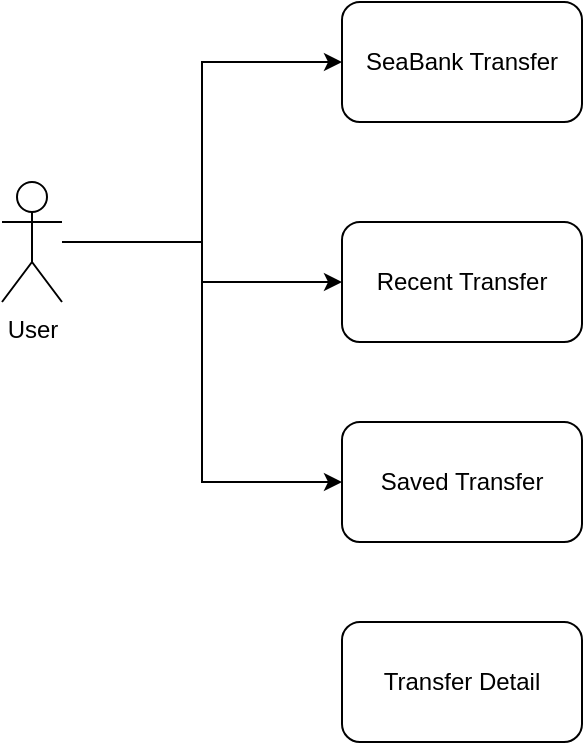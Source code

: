 <mxfile version="20.1.1" type="github">
  <diagram id="NNU2D57arVzQ4B7ft5H6" name="Page-1">
    <mxGraphModel dx="1426" dy="769" grid="1" gridSize="10" guides="1" tooltips="1" connect="1" arrows="1" fold="1" page="1" pageScale="1" pageWidth="827" pageHeight="1169" math="0" shadow="0">
      <root>
        <mxCell id="0" />
        <mxCell id="1" parent="0" />
        <mxCell id="vh9fwOP3rLoIfqc9FpIx-2" style="edgeStyle=orthogonalEdgeStyle;rounded=0;orthogonalLoop=1;jettySize=auto;html=1;entryX=0;entryY=0.5;entryDx=0;entryDy=0;" edge="1" parent="1" source="vh9fwOP3rLoIfqc9FpIx-1" target="vh9fwOP3rLoIfqc9FpIx-3">
          <mxGeometry relative="1" as="geometry">
            <mxPoint x="260" y="150" as="targetPoint" />
          </mxGeometry>
        </mxCell>
        <mxCell id="vh9fwOP3rLoIfqc9FpIx-6" style="edgeStyle=orthogonalEdgeStyle;rounded=0;orthogonalLoop=1;jettySize=auto;html=1;" edge="1" parent="1" source="vh9fwOP3rLoIfqc9FpIx-1" target="vh9fwOP3rLoIfqc9FpIx-4">
          <mxGeometry relative="1" as="geometry" />
        </mxCell>
        <mxCell id="vh9fwOP3rLoIfqc9FpIx-7" style="edgeStyle=orthogonalEdgeStyle;rounded=0;orthogonalLoop=1;jettySize=auto;html=1;entryX=0;entryY=0.5;entryDx=0;entryDy=0;" edge="1" parent="1" source="vh9fwOP3rLoIfqc9FpIx-1" target="vh9fwOP3rLoIfqc9FpIx-5">
          <mxGeometry relative="1" as="geometry" />
        </mxCell>
        <mxCell id="vh9fwOP3rLoIfqc9FpIx-1" value="User" style="shape=umlActor;verticalLabelPosition=bottom;verticalAlign=top;html=1;outlineConnect=0;" vertex="1" parent="1">
          <mxGeometry x="130" y="200" width="30" height="60" as="geometry" />
        </mxCell>
        <mxCell id="vh9fwOP3rLoIfqc9FpIx-3" value="SeaBank Transfer" style="rounded=1;whiteSpace=wrap;html=1;" vertex="1" parent="1">
          <mxGeometry x="300" y="110" width="120" height="60" as="geometry" />
        </mxCell>
        <mxCell id="vh9fwOP3rLoIfqc9FpIx-4" value="Recent Transfer" style="rounded=1;whiteSpace=wrap;html=1;" vertex="1" parent="1">
          <mxGeometry x="300" y="220" width="120" height="60" as="geometry" />
        </mxCell>
        <mxCell id="vh9fwOP3rLoIfqc9FpIx-5" value="Saved Transfer" style="rounded=1;whiteSpace=wrap;html=1;" vertex="1" parent="1">
          <mxGeometry x="300" y="320" width="120" height="60" as="geometry" />
        </mxCell>
        <mxCell id="vh9fwOP3rLoIfqc9FpIx-8" value="Transfer Detail" style="rounded=1;whiteSpace=wrap;html=1;" vertex="1" parent="1">
          <mxGeometry x="300" y="420" width="120" height="60" as="geometry" />
        </mxCell>
      </root>
    </mxGraphModel>
  </diagram>
</mxfile>
